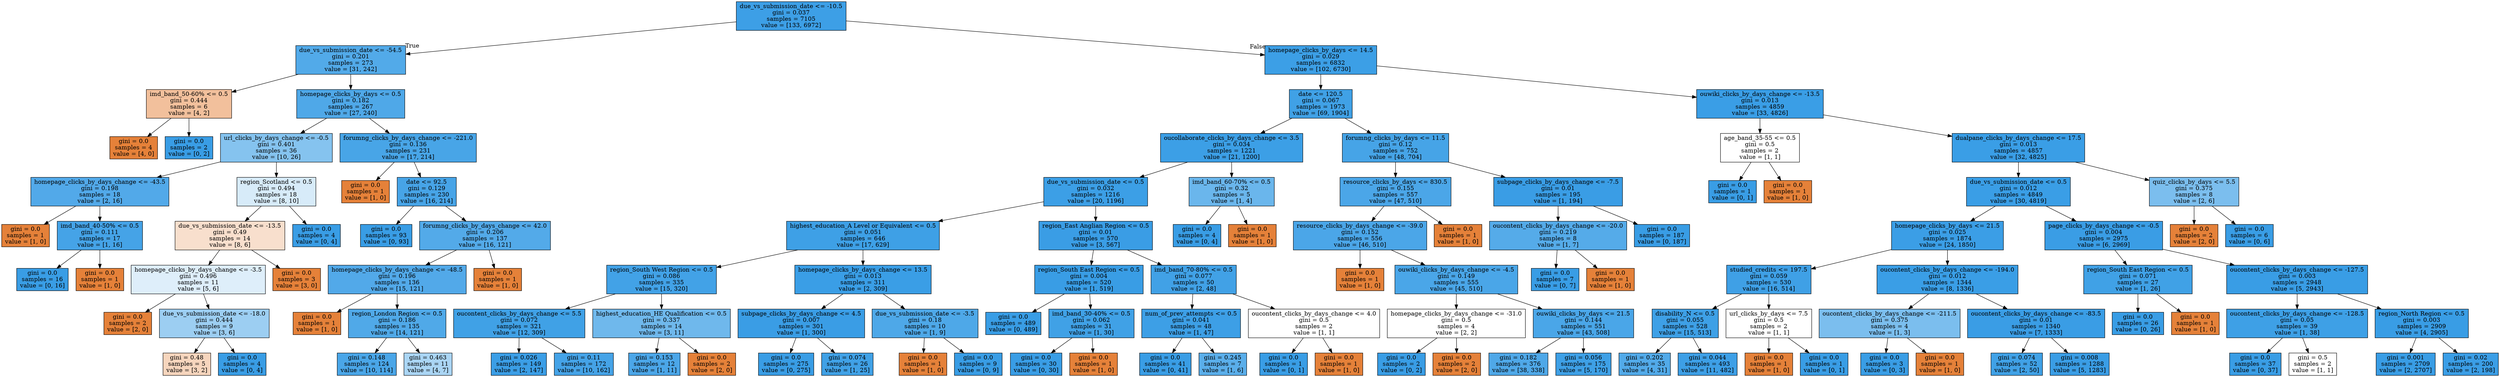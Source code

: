 digraph Tree {
node [shape=box, style="filled", color="black"] ;
0 [label="due_vs_submission_date <= -10.5\ngini = 0.037\nsamples = 7105\nvalue = [133, 6972]", fillcolor="#399de5fa"] ;
1 [label="due_vs_submission_date <= -54.5\ngini = 0.201\nsamples = 273\nvalue = [31, 242]", fillcolor="#399de5de"] ;
0 -> 1 [labeldistance=2.5, labelangle=45, headlabel="True"] ;
2 [label="imd_band_50-60% <= 0.5\ngini = 0.444\nsamples = 6\nvalue = [4, 2]", fillcolor="#e581397f"] ;
1 -> 2 ;
3 [label="gini = 0.0\nsamples = 4\nvalue = [4, 0]", fillcolor="#e58139ff"] ;
2 -> 3 ;
4 [label="gini = 0.0\nsamples = 2\nvalue = [0, 2]", fillcolor="#399de5ff"] ;
2 -> 4 ;
5 [label="homepage_clicks_by_days <= 0.5\ngini = 0.182\nsamples = 267\nvalue = [27, 240]", fillcolor="#399de5e2"] ;
1 -> 5 ;
6 [label="url_clicks_by_days_change <= -0.5\ngini = 0.401\nsamples = 36\nvalue = [10, 26]", fillcolor="#399de59d"] ;
5 -> 6 ;
7 [label="homepage_clicks_by_days_change <= -43.5\ngini = 0.198\nsamples = 18\nvalue = [2, 16]", fillcolor="#399de5df"] ;
6 -> 7 ;
8 [label="gini = 0.0\nsamples = 1\nvalue = [1, 0]", fillcolor="#e58139ff"] ;
7 -> 8 ;
9 [label="imd_band_40-50% <= 0.5\ngini = 0.111\nsamples = 17\nvalue = [1, 16]", fillcolor="#399de5ef"] ;
7 -> 9 ;
10 [label="gini = 0.0\nsamples = 16\nvalue = [0, 16]", fillcolor="#399de5ff"] ;
9 -> 10 ;
11 [label="gini = 0.0\nsamples = 1\nvalue = [1, 0]", fillcolor="#e58139ff"] ;
9 -> 11 ;
12 [label="region_Scotland <= 0.5\ngini = 0.494\nsamples = 18\nvalue = [8, 10]", fillcolor="#399de533"] ;
6 -> 12 ;
13 [label="due_vs_submission_date <= -13.5\ngini = 0.49\nsamples = 14\nvalue = [8, 6]", fillcolor="#e5813940"] ;
12 -> 13 ;
14 [label="homepage_clicks_by_days_change <= -3.5\ngini = 0.496\nsamples = 11\nvalue = [5, 6]", fillcolor="#399de52a"] ;
13 -> 14 ;
15 [label="gini = 0.0\nsamples = 2\nvalue = [2, 0]", fillcolor="#e58139ff"] ;
14 -> 15 ;
16 [label="due_vs_submission_date <= -18.0\ngini = 0.444\nsamples = 9\nvalue = [3, 6]", fillcolor="#399de57f"] ;
14 -> 16 ;
17 [label="gini = 0.48\nsamples = 5\nvalue = [3, 2]", fillcolor="#e5813955"] ;
16 -> 17 ;
18 [label="gini = 0.0\nsamples = 4\nvalue = [0, 4]", fillcolor="#399de5ff"] ;
16 -> 18 ;
19 [label="gini = 0.0\nsamples = 3\nvalue = [3, 0]", fillcolor="#e58139ff"] ;
13 -> 19 ;
20 [label="gini = 0.0\nsamples = 4\nvalue = [0, 4]", fillcolor="#399de5ff"] ;
12 -> 20 ;
21 [label="forumng_clicks_by_days_change <= -221.0\ngini = 0.136\nsamples = 231\nvalue = [17, 214]", fillcolor="#399de5eb"] ;
5 -> 21 ;
22 [label="gini = 0.0\nsamples = 1\nvalue = [1, 0]", fillcolor="#e58139ff"] ;
21 -> 22 ;
23 [label="date <= 92.5\ngini = 0.129\nsamples = 230\nvalue = [16, 214]", fillcolor="#399de5ec"] ;
21 -> 23 ;
24 [label="gini = 0.0\nsamples = 93\nvalue = [0, 93]", fillcolor="#399de5ff"] ;
23 -> 24 ;
25 [label="forumng_clicks_by_days_change <= 42.0\ngini = 0.206\nsamples = 137\nvalue = [16, 121]", fillcolor="#399de5dd"] ;
23 -> 25 ;
26 [label="homepage_clicks_by_days_change <= -48.5\ngini = 0.196\nsamples = 136\nvalue = [15, 121]", fillcolor="#399de5df"] ;
25 -> 26 ;
27 [label="gini = 0.0\nsamples = 1\nvalue = [1, 0]", fillcolor="#e58139ff"] ;
26 -> 27 ;
28 [label="region_London Region <= 0.5\ngini = 0.186\nsamples = 135\nvalue = [14, 121]", fillcolor="#399de5e1"] ;
26 -> 28 ;
29 [label="gini = 0.148\nsamples = 124\nvalue = [10, 114]", fillcolor="#399de5e9"] ;
28 -> 29 ;
30 [label="gini = 0.463\nsamples = 11\nvalue = [4, 7]", fillcolor="#399de56d"] ;
28 -> 30 ;
31 [label="gini = 0.0\nsamples = 1\nvalue = [1, 0]", fillcolor="#e58139ff"] ;
25 -> 31 ;
32 [label="homepage_clicks_by_days <= 14.5\ngini = 0.029\nsamples = 6832\nvalue = [102, 6730]", fillcolor="#399de5fb"] ;
0 -> 32 [labeldistance=2.5, labelangle=-45, headlabel="False"] ;
33 [label="date <= 120.5\ngini = 0.067\nsamples = 1973\nvalue = [69, 1904]", fillcolor="#399de5f6"] ;
32 -> 33 ;
34 [label="oucollaborate_clicks_by_days_change <= 3.5\ngini = 0.034\nsamples = 1221\nvalue = [21, 1200]", fillcolor="#399de5fb"] ;
33 -> 34 ;
35 [label="due_vs_submission_date <= 0.5\ngini = 0.032\nsamples = 1216\nvalue = [20, 1196]", fillcolor="#399de5fb"] ;
34 -> 35 ;
36 [label="highest_education_A Level or Equivalent <= 0.5\ngini = 0.051\nsamples = 646\nvalue = [17, 629]", fillcolor="#399de5f8"] ;
35 -> 36 ;
37 [label="region_South West Region <= 0.5\ngini = 0.086\nsamples = 335\nvalue = [15, 320]", fillcolor="#399de5f3"] ;
36 -> 37 ;
38 [label="oucontent_clicks_by_days_change <= 5.5\ngini = 0.072\nsamples = 321\nvalue = [12, 309]", fillcolor="#399de5f5"] ;
37 -> 38 ;
39 [label="gini = 0.026\nsamples = 149\nvalue = [2, 147]", fillcolor="#399de5fc"] ;
38 -> 39 ;
40 [label="gini = 0.11\nsamples = 172\nvalue = [10, 162]", fillcolor="#399de5ef"] ;
38 -> 40 ;
41 [label="highest_education_HE Qualification <= 0.5\ngini = 0.337\nsamples = 14\nvalue = [3, 11]", fillcolor="#399de5b9"] ;
37 -> 41 ;
42 [label="gini = 0.153\nsamples = 12\nvalue = [1, 11]", fillcolor="#399de5e8"] ;
41 -> 42 ;
43 [label="gini = 0.0\nsamples = 2\nvalue = [2, 0]", fillcolor="#e58139ff"] ;
41 -> 43 ;
44 [label="homepage_clicks_by_days_change <= 13.5\ngini = 0.013\nsamples = 311\nvalue = [2, 309]", fillcolor="#399de5fd"] ;
36 -> 44 ;
45 [label="subpage_clicks_by_days_change <= 4.5\ngini = 0.007\nsamples = 301\nvalue = [1, 300]", fillcolor="#399de5fe"] ;
44 -> 45 ;
46 [label="gini = 0.0\nsamples = 275\nvalue = [0, 275]", fillcolor="#399de5ff"] ;
45 -> 46 ;
47 [label="gini = 0.074\nsamples = 26\nvalue = [1, 25]", fillcolor="#399de5f5"] ;
45 -> 47 ;
48 [label="due_vs_submission_date <= -3.5\ngini = 0.18\nsamples = 10\nvalue = [1, 9]", fillcolor="#399de5e3"] ;
44 -> 48 ;
49 [label="gini = 0.0\nsamples = 1\nvalue = [1, 0]", fillcolor="#e58139ff"] ;
48 -> 49 ;
50 [label="gini = 0.0\nsamples = 9\nvalue = [0, 9]", fillcolor="#399de5ff"] ;
48 -> 50 ;
51 [label="region_East Anglian Region <= 0.5\ngini = 0.01\nsamples = 570\nvalue = [3, 567]", fillcolor="#399de5fe"] ;
35 -> 51 ;
52 [label="region_South East Region <= 0.5\ngini = 0.004\nsamples = 520\nvalue = [1, 519]", fillcolor="#399de5ff"] ;
51 -> 52 ;
53 [label="gini = 0.0\nsamples = 489\nvalue = [0, 489]", fillcolor="#399de5ff"] ;
52 -> 53 ;
54 [label="imd_band_30-40% <= 0.5\ngini = 0.062\nsamples = 31\nvalue = [1, 30]", fillcolor="#399de5f6"] ;
52 -> 54 ;
55 [label="gini = 0.0\nsamples = 30\nvalue = [0, 30]", fillcolor="#399de5ff"] ;
54 -> 55 ;
56 [label="gini = 0.0\nsamples = 1\nvalue = [1, 0]", fillcolor="#e58139ff"] ;
54 -> 56 ;
57 [label="imd_band_70-80% <= 0.5\ngini = 0.077\nsamples = 50\nvalue = [2, 48]", fillcolor="#399de5f4"] ;
51 -> 57 ;
58 [label="num_of_prev_attempts <= 0.5\ngini = 0.041\nsamples = 48\nvalue = [1, 47]", fillcolor="#399de5fa"] ;
57 -> 58 ;
59 [label="gini = 0.0\nsamples = 41\nvalue = [0, 41]", fillcolor="#399de5ff"] ;
58 -> 59 ;
60 [label="gini = 0.245\nsamples = 7\nvalue = [1, 6]", fillcolor="#399de5d4"] ;
58 -> 60 ;
61 [label="oucontent_clicks_by_days_change <= 4.0\ngini = 0.5\nsamples = 2\nvalue = [1, 1]", fillcolor="#e5813900"] ;
57 -> 61 ;
62 [label="gini = 0.0\nsamples = 1\nvalue = [0, 1]", fillcolor="#399de5ff"] ;
61 -> 62 ;
63 [label="gini = 0.0\nsamples = 1\nvalue = [1, 0]", fillcolor="#e58139ff"] ;
61 -> 63 ;
64 [label="imd_band_60-70% <= 0.5\ngini = 0.32\nsamples = 5\nvalue = [1, 4]", fillcolor="#399de5bf"] ;
34 -> 64 ;
65 [label="gini = 0.0\nsamples = 4\nvalue = [0, 4]", fillcolor="#399de5ff"] ;
64 -> 65 ;
66 [label="gini = 0.0\nsamples = 1\nvalue = [1, 0]", fillcolor="#e58139ff"] ;
64 -> 66 ;
67 [label="forumng_clicks_by_days <= 11.5\ngini = 0.12\nsamples = 752\nvalue = [48, 704]", fillcolor="#399de5ee"] ;
33 -> 67 ;
68 [label="resource_clicks_by_days <= 830.5\ngini = 0.155\nsamples = 557\nvalue = [47, 510]", fillcolor="#399de5e7"] ;
67 -> 68 ;
69 [label="resource_clicks_by_days_change <= -39.0\ngini = 0.152\nsamples = 556\nvalue = [46, 510]", fillcolor="#399de5e8"] ;
68 -> 69 ;
70 [label="gini = 0.0\nsamples = 1\nvalue = [1, 0]", fillcolor="#e58139ff"] ;
69 -> 70 ;
71 [label="ouwiki_clicks_by_days_change <= -4.5\ngini = 0.149\nsamples = 555\nvalue = [45, 510]", fillcolor="#399de5e9"] ;
69 -> 71 ;
72 [label="homepage_clicks_by_days_change <= -31.0\ngini = 0.5\nsamples = 4\nvalue = [2, 2]", fillcolor="#e5813900"] ;
71 -> 72 ;
73 [label="gini = 0.0\nsamples = 2\nvalue = [0, 2]", fillcolor="#399de5ff"] ;
72 -> 73 ;
74 [label="gini = 0.0\nsamples = 2\nvalue = [2, 0]", fillcolor="#e58139ff"] ;
72 -> 74 ;
75 [label="ouwiki_clicks_by_days <= 21.5\ngini = 0.144\nsamples = 551\nvalue = [43, 508]", fillcolor="#399de5e9"] ;
71 -> 75 ;
76 [label="gini = 0.182\nsamples = 376\nvalue = [38, 338]", fillcolor="#399de5e2"] ;
75 -> 76 ;
77 [label="gini = 0.056\nsamples = 175\nvalue = [5, 170]", fillcolor="#399de5f8"] ;
75 -> 77 ;
78 [label="gini = 0.0\nsamples = 1\nvalue = [1, 0]", fillcolor="#e58139ff"] ;
68 -> 78 ;
79 [label="subpage_clicks_by_days_change <= -7.5\ngini = 0.01\nsamples = 195\nvalue = [1, 194]", fillcolor="#399de5fe"] ;
67 -> 79 ;
80 [label="oucontent_clicks_by_days_change <= -20.0\ngini = 0.219\nsamples = 8\nvalue = [1, 7]", fillcolor="#399de5db"] ;
79 -> 80 ;
81 [label="gini = 0.0\nsamples = 7\nvalue = [0, 7]", fillcolor="#399de5ff"] ;
80 -> 81 ;
82 [label="gini = 0.0\nsamples = 1\nvalue = [1, 0]", fillcolor="#e58139ff"] ;
80 -> 82 ;
83 [label="gini = 0.0\nsamples = 187\nvalue = [0, 187]", fillcolor="#399de5ff"] ;
79 -> 83 ;
84 [label="ouwiki_clicks_by_days_change <= -13.5\ngini = 0.013\nsamples = 4859\nvalue = [33, 4826]", fillcolor="#399de5fd"] ;
32 -> 84 ;
85 [label="age_band_35-55 <= 0.5\ngini = 0.5\nsamples = 2\nvalue = [1, 1]", fillcolor="#e5813900"] ;
84 -> 85 ;
86 [label="gini = 0.0\nsamples = 1\nvalue = [0, 1]", fillcolor="#399de5ff"] ;
85 -> 86 ;
87 [label="gini = 0.0\nsamples = 1\nvalue = [1, 0]", fillcolor="#e58139ff"] ;
85 -> 87 ;
88 [label="dualpane_clicks_by_days_change <= 17.5\ngini = 0.013\nsamples = 4857\nvalue = [32, 4825]", fillcolor="#399de5fd"] ;
84 -> 88 ;
89 [label="due_vs_submission_date <= 0.5\ngini = 0.012\nsamples = 4849\nvalue = [30, 4819]", fillcolor="#399de5fd"] ;
88 -> 89 ;
90 [label="homepage_clicks_by_days <= 21.5\ngini = 0.025\nsamples = 1874\nvalue = [24, 1850]", fillcolor="#399de5fc"] ;
89 -> 90 ;
91 [label="studied_credits <= 197.5\ngini = 0.059\nsamples = 530\nvalue = [16, 514]", fillcolor="#399de5f7"] ;
90 -> 91 ;
92 [label="disability_N <= 0.5\ngini = 0.055\nsamples = 528\nvalue = [15, 513]", fillcolor="#399de5f8"] ;
91 -> 92 ;
93 [label="gini = 0.202\nsamples = 35\nvalue = [4, 31]", fillcolor="#399de5de"] ;
92 -> 93 ;
94 [label="gini = 0.044\nsamples = 493\nvalue = [11, 482]", fillcolor="#399de5f9"] ;
92 -> 94 ;
95 [label="url_clicks_by_days <= 7.5\ngini = 0.5\nsamples = 2\nvalue = [1, 1]", fillcolor="#e5813900"] ;
91 -> 95 ;
96 [label="gini = 0.0\nsamples = 1\nvalue = [1, 0]", fillcolor="#e58139ff"] ;
95 -> 96 ;
97 [label="gini = 0.0\nsamples = 1\nvalue = [0, 1]", fillcolor="#399de5ff"] ;
95 -> 97 ;
98 [label="oucontent_clicks_by_days_change <= -194.0\ngini = 0.012\nsamples = 1344\nvalue = [8, 1336]", fillcolor="#399de5fd"] ;
90 -> 98 ;
99 [label="oucontent_clicks_by_days_change <= -211.5\ngini = 0.375\nsamples = 4\nvalue = [1, 3]", fillcolor="#399de5aa"] ;
98 -> 99 ;
100 [label="gini = 0.0\nsamples = 3\nvalue = [0, 3]", fillcolor="#399de5ff"] ;
99 -> 100 ;
101 [label="gini = 0.0\nsamples = 1\nvalue = [1, 0]", fillcolor="#e58139ff"] ;
99 -> 101 ;
102 [label="oucontent_clicks_by_days_change <= -83.5\ngini = 0.01\nsamples = 1340\nvalue = [7, 1333]", fillcolor="#399de5fe"] ;
98 -> 102 ;
103 [label="gini = 0.074\nsamples = 52\nvalue = [2, 50]", fillcolor="#399de5f5"] ;
102 -> 103 ;
104 [label="gini = 0.008\nsamples = 1288\nvalue = [5, 1283]", fillcolor="#399de5fe"] ;
102 -> 104 ;
105 [label="page_clicks_by_days_change <= -0.5\ngini = 0.004\nsamples = 2975\nvalue = [6, 2969]", fillcolor="#399de5fe"] ;
89 -> 105 ;
106 [label="region_South East Region <= 0.5\ngini = 0.071\nsamples = 27\nvalue = [1, 26]", fillcolor="#399de5f5"] ;
105 -> 106 ;
107 [label="gini = 0.0\nsamples = 26\nvalue = [0, 26]", fillcolor="#399de5ff"] ;
106 -> 107 ;
108 [label="gini = 0.0\nsamples = 1\nvalue = [1, 0]", fillcolor="#e58139ff"] ;
106 -> 108 ;
109 [label="oucontent_clicks_by_days_change <= -127.5\ngini = 0.003\nsamples = 2948\nvalue = [5, 2943]", fillcolor="#399de5ff"] ;
105 -> 109 ;
110 [label="oucontent_clicks_by_days_change <= -128.5\ngini = 0.05\nsamples = 39\nvalue = [1, 38]", fillcolor="#399de5f8"] ;
109 -> 110 ;
111 [label="gini = 0.0\nsamples = 37\nvalue = [0, 37]", fillcolor="#399de5ff"] ;
110 -> 111 ;
112 [label="gini = 0.5\nsamples = 2\nvalue = [1, 1]", fillcolor="#e5813900"] ;
110 -> 112 ;
113 [label="region_North Region <= 0.5\ngini = 0.003\nsamples = 2909\nvalue = [4, 2905]", fillcolor="#399de5ff"] ;
109 -> 113 ;
114 [label="gini = 0.001\nsamples = 2709\nvalue = [2, 2707]", fillcolor="#399de5ff"] ;
113 -> 114 ;
115 [label="gini = 0.02\nsamples = 200\nvalue = [2, 198]", fillcolor="#399de5fc"] ;
113 -> 115 ;
116 [label="quiz_clicks_by_days <= 5.5\ngini = 0.375\nsamples = 8\nvalue = [2, 6]", fillcolor="#399de5aa"] ;
88 -> 116 ;
117 [label="gini = 0.0\nsamples = 2\nvalue = [2, 0]", fillcolor="#e58139ff"] ;
116 -> 117 ;
118 [label="gini = 0.0\nsamples = 6\nvalue = [0, 6]", fillcolor="#399de5ff"] ;
116 -> 118 ;
}